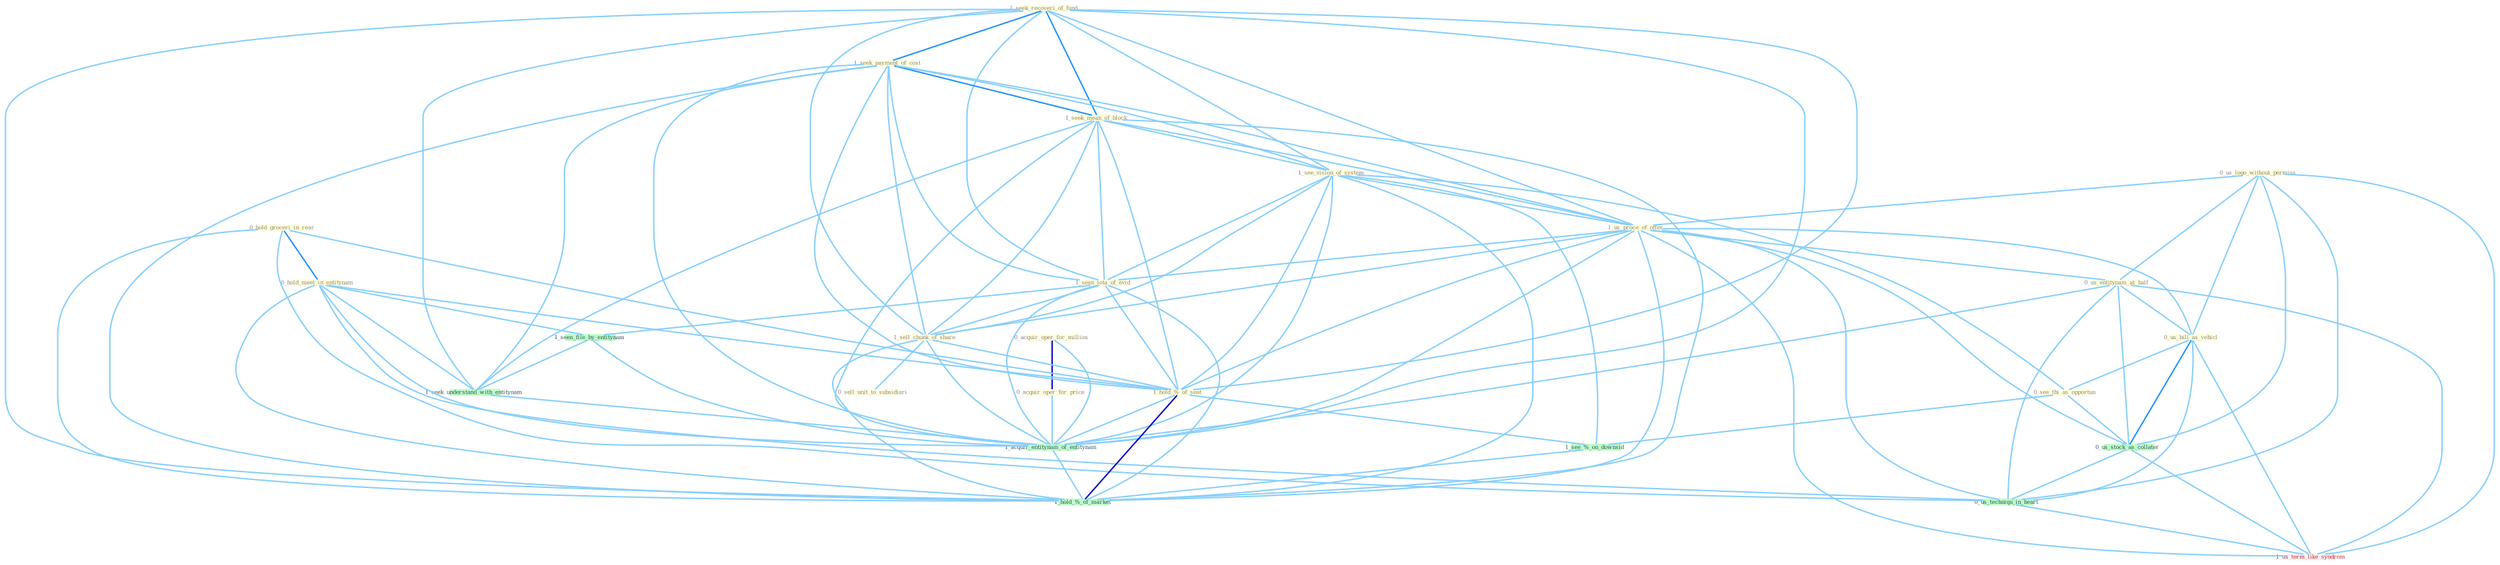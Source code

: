 Graph G{ 
    node
    [shape=polygon,style=filled,width=.5,height=.06,color="#BDFCC9",fixedsize=true,fontsize=4,
    fontcolor="#2f4f4f"];
    {node
    [color="#ffffe0", fontcolor="#8b7d6b"] "0_acquir_oper_for_million " "0_us_logo_without_permiss " "1_seek_recoveri_of_fund " "1_seek_payment_of_cost " "0_acquir_oper_for_price " "1_seek_mean_of_block " "1_see_vision_of_system " "1_us_proce_of_offer " "0_hold_groceri_in_rear " "0_us_entitynam_at_half " "0_us_bill_as_vehicl " "1_seen_iota_of_evid " "1_sell_chunk_of_share " "0_hold_meet_in_entitynam " "1_hold_%_of_seat " "0_see_thi_as_opportun " "0_sell_unit_to_subsidiari "}
{node [color="#fff0f5", fontcolor="#b22222"] "1_us_term_like_syndrom "}
edge [color="#B0E2FF"];

	"0_acquir_oper_for_million " -- "0_acquir_oper_for_price " [w="3", color="#0000cd" , len=0.6];
	"0_acquir_oper_for_million " -- "1_acquir_entitynam_of_entitynam " [w="1", color="#87cefa" ];
	"0_us_logo_without_permiss " -- "1_us_proce_of_offer " [w="1", color="#87cefa" ];
	"0_us_logo_without_permiss " -- "0_us_entitynam_at_half " [w="1", color="#87cefa" ];
	"0_us_logo_without_permiss " -- "0_us_bill_as_vehicl " [w="1", color="#87cefa" ];
	"0_us_logo_without_permiss " -- "0_us_stock_as_collater " [w="1", color="#87cefa" ];
	"0_us_logo_without_permiss " -- "0_us_techniqu_in_heart " [w="1", color="#87cefa" ];
	"0_us_logo_without_permiss " -- "1_us_term_like_syndrom " [w="1", color="#87cefa" ];
	"1_seek_recoveri_of_fund " -- "1_seek_payment_of_cost " [w="2", color="#1e90ff" , len=0.8];
	"1_seek_recoveri_of_fund " -- "1_seek_mean_of_block " [w="2", color="#1e90ff" , len=0.8];
	"1_seek_recoveri_of_fund " -- "1_see_vision_of_system " [w="1", color="#87cefa" ];
	"1_seek_recoveri_of_fund " -- "1_us_proce_of_offer " [w="1", color="#87cefa" ];
	"1_seek_recoveri_of_fund " -- "1_seen_iota_of_evid " [w="1", color="#87cefa" ];
	"1_seek_recoveri_of_fund " -- "1_sell_chunk_of_share " [w="1", color="#87cefa" ];
	"1_seek_recoveri_of_fund " -- "1_hold_%_of_seat " [w="1", color="#87cefa" ];
	"1_seek_recoveri_of_fund " -- "1_seek_understand_with_entitynam " [w="1", color="#87cefa" ];
	"1_seek_recoveri_of_fund " -- "1_acquir_entitynam_of_entitynam " [w="1", color="#87cefa" ];
	"1_seek_recoveri_of_fund " -- "1_hold_%_of_market " [w="1", color="#87cefa" ];
	"1_seek_payment_of_cost " -- "1_seek_mean_of_block " [w="2", color="#1e90ff" , len=0.8];
	"1_seek_payment_of_cost " -- "1_see_vision_of_system " [w="1", color="#87cefa" ];
	"1_seek_payment_of_cost " -- "1_us_proce_of_offer " [w="1", color="#87cefa" ];
	"1_seek_payment_of_cost " -- "1_seen_iota_of_evid " [w="1", color="#87cefa" ];
	"1_seek_payment_of_cost " -- "1_sell_chunk_of_share " [w="1", color="#87cefa" ];
	"1_seek_payment_of_cost " -- "1_hold_%_of_seat " [w="1", color="#87cefa" ];
	"1_seek_payment_of_cost " -- "1_seek_understand_with_entitynam " [w="1", color="#87cefa" ];
	"1_seek_payment_of_cost " -- "1_acquir_entitynam_of_entitynam " [w="1", color="#87cefa" ];
	"1_seek_payment_of_cost " -- "1_hold_%_of_market " [w="1", color="#87cefa" ];
	"0_acquir_oper_for_price " -- "1_acquir_entitynam_of_entitynam " [w="1", color="#87cefa" ];
	"1_seek_mean_of_block " -- "1_see_vision_of_system " [w="1", color="#87cefa" ];
	"1_seek_mean_of_block " -- "1_us_proce_of_offer " [w="1", color="#87cefa" ];
	"1_seek_mean_of_block " -- "1_seen_iota_of_evid " [w="1", color="#87cefa" ];
	"1_seek_mean_of_block " -- "1_sell_chunk_of_share " [w="1", color="#87cefa" ];
	"1_seek_mean_of_block " -- "1_hold_%_of_seat " [w="1", color="#87cefa" ];
	"1_seek_mean_of_block " -- "1_seek_understand_with_entitynam " [w="1", color="#87cefa" ];
	"1_seek_mean_of_block " -- "1_acquir_entitynam_of_entitynam " [w="1", color="#87cefa" ];
	"1_seek_mean_of_block " -- "1_hold_%_of_market " [w="1", color="#87cefa" ];
	"1_see_vision_of_system " -- "1_us_proce_of_offer " [w="1", color="#87cefa" ];
	"1_see_vision_of_system " -- "1_seen_iota_of_evid " [w="1", color="#87cefa" ];
	"1_see_vision_of_system " -- "1_sell_chunk_of_share " [w="1", color="#87cefa" ];
	"1_see_vision_of_system " -- "1_hold_%_of_seat " [w="1", color="#87cefa" ];
	"1_see_vision_of_system " -- "0_see_thi_as_opportun " [w="1", color="#87cefa" ];
	"1_see_vision_of_system " -- "1_acquir_entitynam_of_entitynam " [w="1", color="#87cefa" ];
	"1_see_vision_of_system " -- "1_see_%_on_downsid " [w="1", color="#87cefa" ];
	"1_see_vision_of_system " -- "1_hold_%_of_market " [w="1", color="#87cefa" ];
	"1_us_proce_of_offer " -- "0_us_entitynam_at_half " [w="1", color="#87cefa" ];
	"1_us_proce_of_offer " -- "0_us_bill_as_vehicl " [w="1", color="#87cefa" ];
	"1_us_proce_of_offer " -- "1_seen_iota_of_evid " [w="1", color="#87cefa" ];
	"1_us_proce_of_offer " -- "1_sell_chunk_of_share " [w="1", color="#87cefa" ];
	"1_us_proce_of_offer " -- "1_hold_%_of_seat " [w="1", color="#87cefa" ];
	"1_us_proce_of_offer " -- "0_us_stock_as_collater " [w="1", color="#87cefa" ];
	"1_us_proce_of_offer " -- "1_acquir_entitynam_of_entitynam " [w="1", color="#87cefa" ];
	"1_us_proce_of_offer " -- "0_us_techniqu_in_heart " [w="1", color="#87cefa" ];
	"1_us_proce_of_offer " -- "1_us_term_like_syndrom " [w="1", color="#87cefa" ];
	"1_us_proce_of_offer " -- "1_hold_%_of_market " [w="1", color="#87cefa" ];
	"0_hold_groceri_in_rear " -- "0_hold_meet_in_entitynam " [w="2", color="#1e90ff" , len=0.8];
	"0_hold_groceri_in_rear " -- "1_hold_%_of_seat " [w="1", color="#87cefa" ];
	"0_hold_groceri_in_rear " -- "0_us_techniqu_in_heart " [w="1", color="#87cefa" ];
	"0_hold_groceri_in_rear " -- "1_hold_%_of_market " [w="1", color="#87cefa" ];
	"0_us_entitynam_at_half " -- "0_us_bill_as_vehicl " [w="1", color="#87cefa" ];
	"0_us_entitynam_at_half " -- "0_us_stock_as_collater " [w="1", color="#87cefa" ];
	"0_us_entitynam_at_half " -- "1_acquir_entitynam_of_entitynam " [w="1", color="#87cefa" ];
	"0_us_entitynam_at_half " -- "0_us_techniqu_in_heart " [w="1", color="#87cefa" ];
	"0_us_entitynam_at_half " -- "1_us_term_like_syndrom " [w="1", color="#87cefa" ];
	"0_us_bill_as_vehicl " -- "0_see_thi_as_opportun " [w="1", color="#87cefa" ];
	"0_us_bill_as_vehicl " -- "0_us_stock_as_collater " [w="2", color="#1e90ff" , len=0.8];
	"0_us_bill_as_vehicl " -- "0_us_techniqu_in_heart " [w="1", color="#87cefa" ];
	"0_us_bill_as_vehicl " -- "1_us_term_like_syndrom " [w="1", color="#87cefa" ];
	"1_seen_iota_of_evid " -- "1_sell_chunk_of_share " [w="1", color="#87cefa" ];
	"1_seen_iota_of_evid " -- "1_hold_%_of_seat " [w="1", color="#87cefa" ];
	"1_seen_iota_of_evid " -- "1_seen_file_by_entitynam " [w="1", color="#87cefa" ];
	"1_seen_iota_of_evid " -- "1_acquir_entitynam_of_entitynam " [w="1", color="#87cefa" ];
	"1_seen_iota_of_evid " -- "1_hold_%_of_market " [w="1", color="#87cefa" ];
	"1_sell_chunk_of_share " -- "1_hold_%_of_seat " [w="1", color="#87cefa" ];
	"1_sell_chunk_of_share " -- "0_sell_unit_to_subsidiari " [w="1", color="#87cefa" ];
	"1_sell_chunk_of_share " -- "1_acquir_entitynam_of_entitynam " [w="1", color="#87cefa" ];
	"1_sell_chunk_of_share " -- "1_hold_%_of_market " [w="1", color="#87cefa" ];
	"0_hold_meet_in_entitynam " -- "1_hold_%_of_seat " [w="1", color="#87cefa" ];
	"0_hold_meet_in_entitynam " -- "1_seen_file_by_entitynam " [w="1", color="#87cefa" ];
	"0_hold_meet_in_entitynam " -- "1_seek_understand_with_entitynam " [w="1", color="#87cefa" ];
	"0_hold_meet_in_entitynam " -- "1_acquir_entitynam_of_entitynam " [w="1", color="#87cefa" ];
	"0_hold_meet_in_entitynam " -- "0_us_techniqu_in_heart " [w="1", color="#87cefa" ];
	"0_hold_meet_in_entitynam " -- "1_hold_%_of_market " [w="1", color="#87cefa" ];
	"1_hold_%_of_seat " -- "1_acquir_entitynam_of_entitynam " [w="1", color="#87cefa" ];
	"1_hold_%_of_seat " -- "1_see_%_on_downsid " [w="1", color="#87cefa" ];
	"1_hold_%_of_seat " -- "1_hold_%_of_market " [w="3", color="#0000cd" , len=0.6];
	"0_see_thi_as_opportun " -- "0_us_stock_as_collater " [w="1", color="#87cefa" ];
	"0_see_thi_as_opportun " -- "1_see_%_on_downsid " [w="1", color="#87cefa" ];
	"1_seen_file_by_entitynam " -- "1_seek_understand_with_entitynam " [w="1", color="#87cefa" ];
	"1_seen_file_by_entitynam " -- "1_acquir_entitynam_of_entitynam " [w="1", color="#87cefa" ];
	"0_us_stock_as_collater " -- "0_us_techniqu_in_heart " [w="1", color="#87cefa" ];
	"0_us_stock_as_collater " -- "1_us_term_like_syndrom " [w="1", color="#87cefa" ];
	"1_seek_understand_with_entitynam " -- "1_acquir_entitynam_of_entitynam " [w="1", color="#87cefa" ];
	"1_acquir_entitynam_of_entitynam " -- "1_hold_%_of_market " [w="1", color="#87cefa" ];
	"0_us_techniqu_in_heart " -- "1_us_term_like_syndrom " [w="1", color="#87cefa" ];
	"1_see_%_on_downsid " -- "1_hold_%_of_market " [w="1", color="#87cefa" ];
}